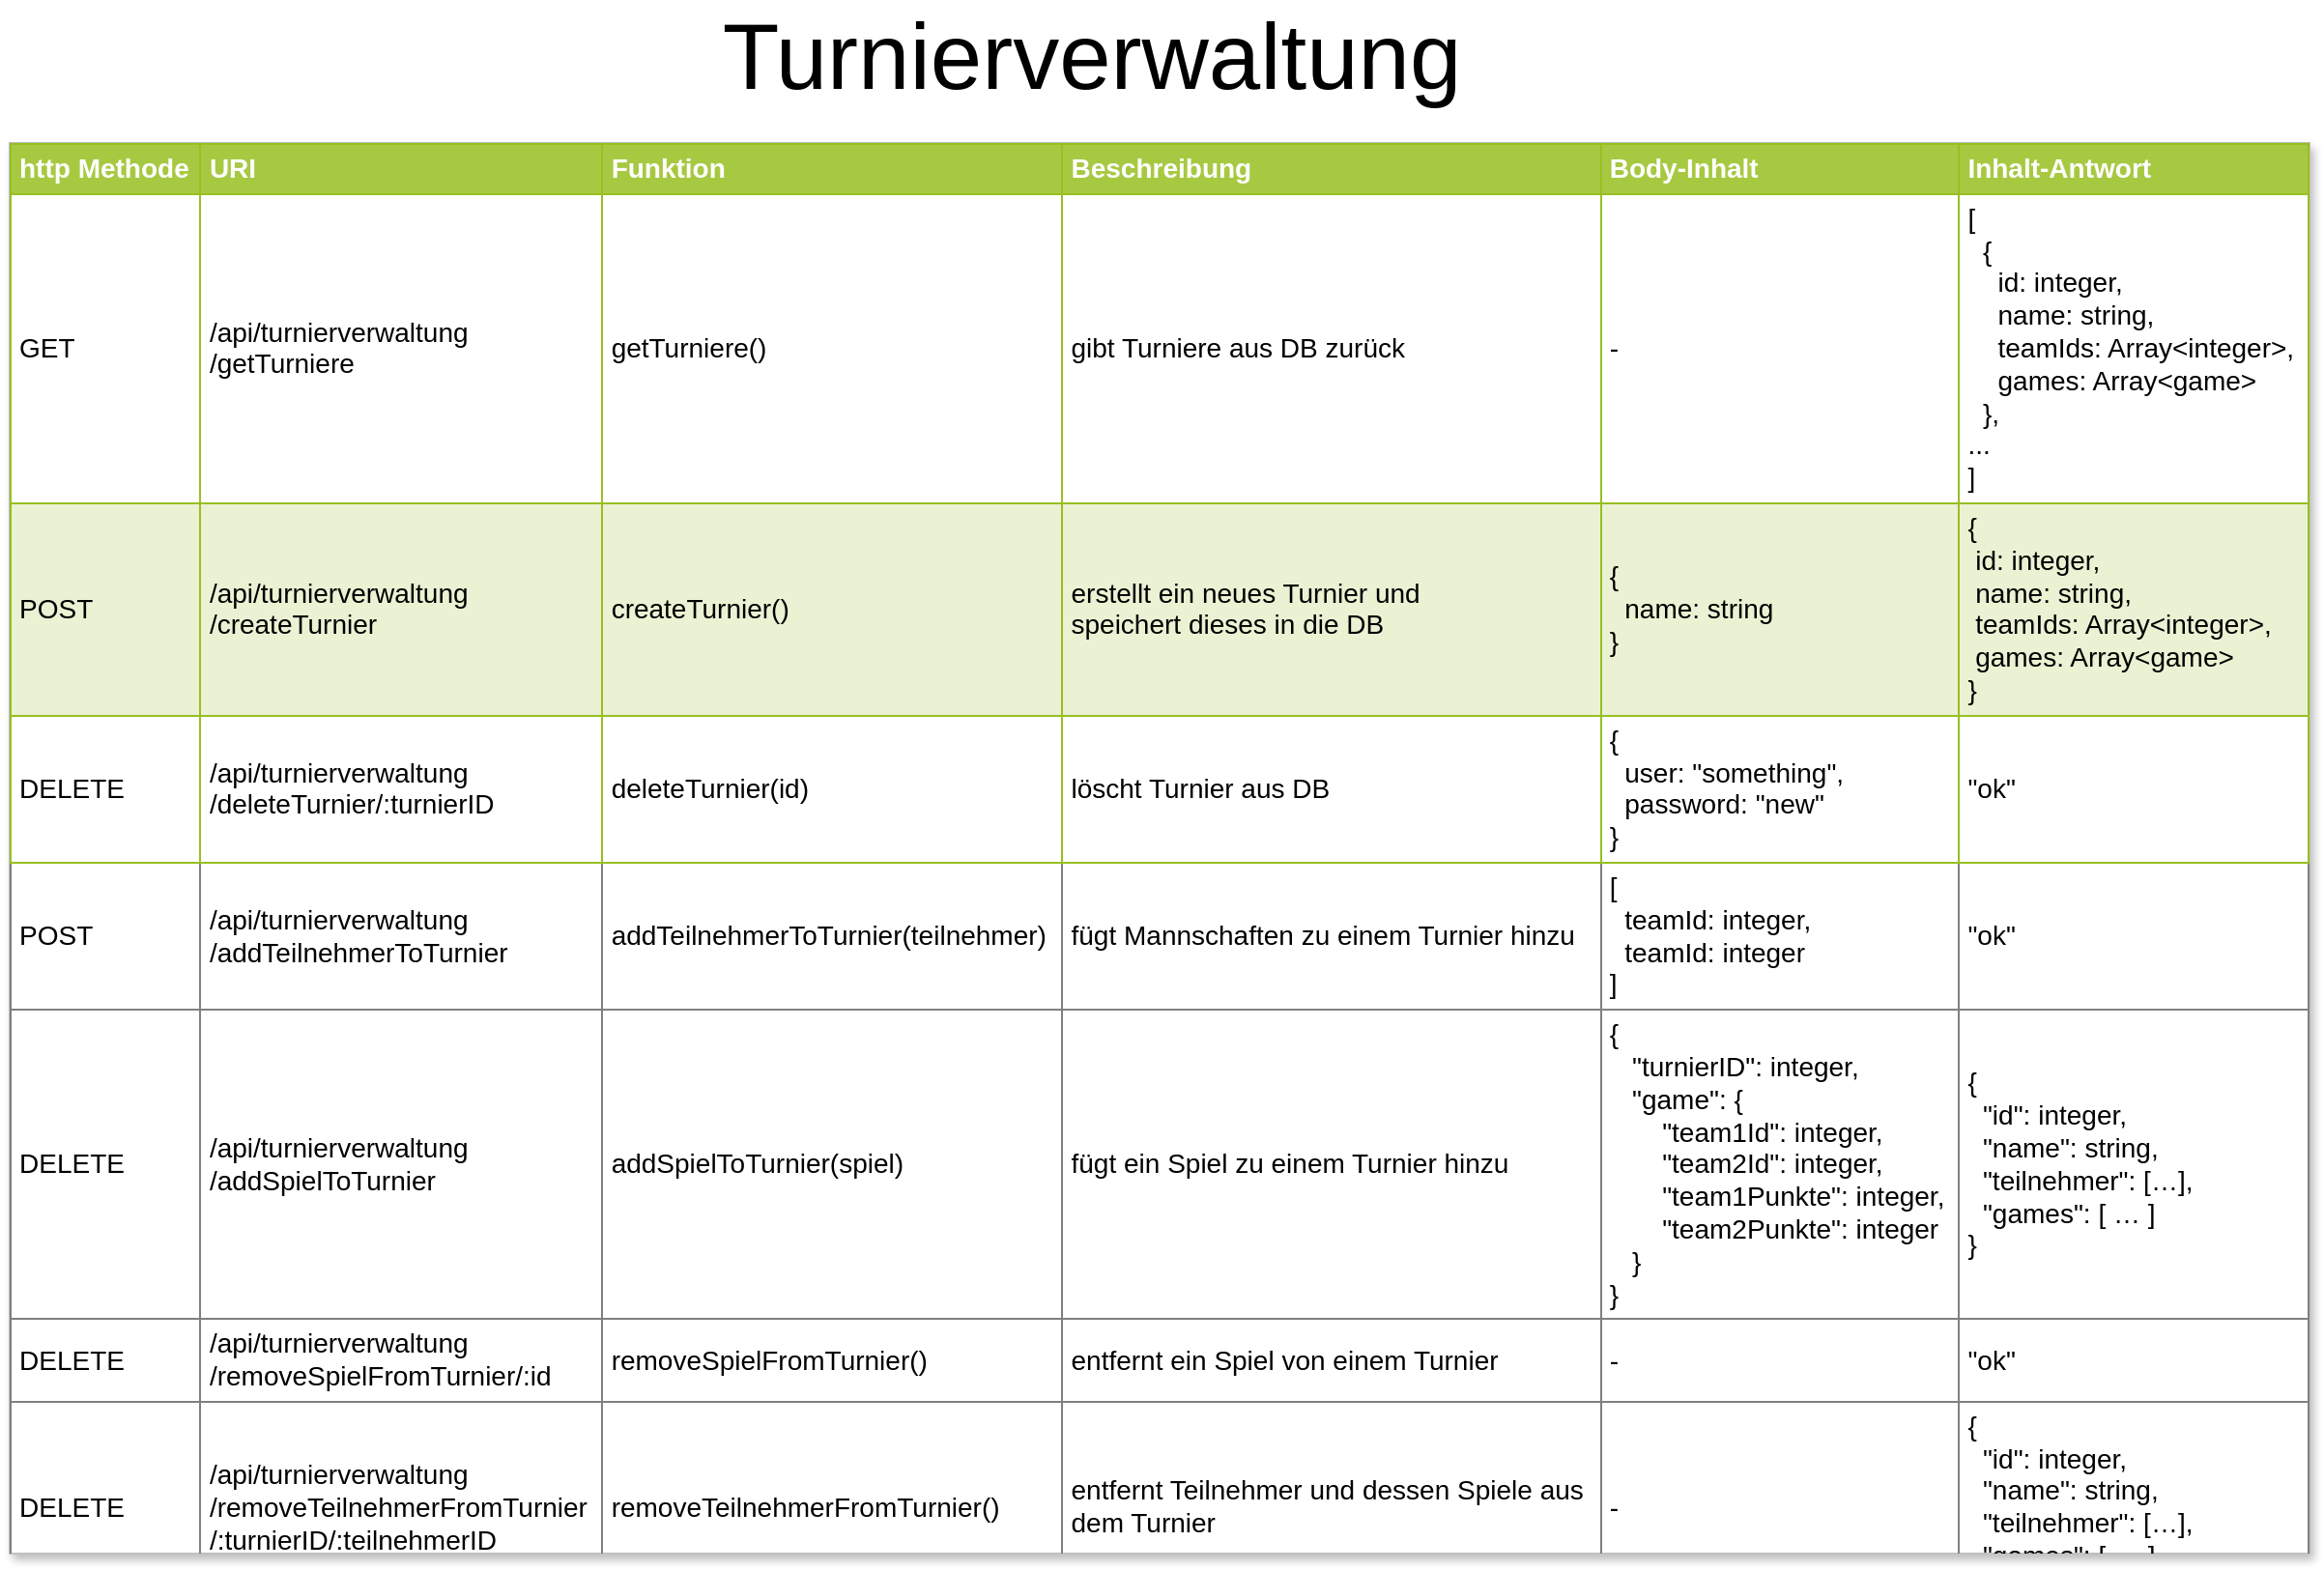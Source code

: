 <mxfile version="13.10.0" type="embed">
    <diagram name="Page-1" id="bd83a815-5ea8-2e97-e5ec-87c9f400f2fa">
        <mxGraphModel dx="1187" dy="582" grid="1" gridSize="10" guides="1" tooltips="1" connect="1" arrows="1" fold="1" page="1" pageScale="1.5" pageWidth="1169" pageHeight="826" background="#ffffff" math="0" shadow="0">
            <root>
                <mxCell id="0" style=";html=1;"/>
                <mxCell id="1" style=";html=1;" parent="0"/>
                <mxCell id="1516e18e63f93b96-1" value="&lt;table style=&quot;width: 100% ; height: 100% ; border-collapse: collapse&quot; width=&quot;100%&quot; cellpadding=&quot;4&quot; border=&quot;1&quot;&gt;&lt;tbody&gt;&lt;tr style=&quot;background-color: #a7c942 ; color: #ffffff ; border: 1px solid #98bf21&quot;&gt;&lt;th&gt;http Methode&lt;/th&gt;&lt;th&gt;URI&lt;br&gt;&lt;/th&gt;&lt;th&gt;Funktion&lt;/th&gt;&lt;th&gt;Beschreibung&lt;/th&gt;&lt;td&gt;&lt;b&gt;Body-Inhalt&lt;/b&gt;&lt;br&gt;&lt;/td&gt;&lt;td&gt;&lt;b&gt;Inhalt-Antwort&lt;/b&gt;&lt;/td&gt;&lt;/tr&gt;&lt;tr style=&quot;border: 1px solid #98bf21&quot;&gt;&lt;td&gt;GET&lt;br&gt;&lt;/td&gt;&lt;td&gt;/api/turnierverwaltung&lt;br&gt;/getTurniere&lt;br&gt;&lt;/td&gt;&lt;td&gt;getTurniere()&lt;br&gt;&lt;/td&gt;&lt;td&gt;gibt Turniere aus DB zurück&lt;br&gt;&lt;/td&gt;&lt;td&gt;-&lt;/td&gt;&lt;td&gt;[&amp;nbsp;&amp;nbsp;&lt;br&gt;&amp;nbsp; {&lt;br&gt;&amp;nbsp; &amp;nbsp; id: integer,&lt;br&gt;&amp;nbsp; &amp;nbsp; name: string,&lt;br&gt;&amp;nbsp; &amp;nbsp; teamIds: Array&amp;lt;integer&amp;gt;,&lt;br&gt;&amp;nbsp; &amp;nbsp; games: Array&amp;lt;game&amp;gt;&lt;br&gt;&amp;nbsp; },&lt;br&gt;...&lt;br&gt;]&lt;/td&gt;&lt;/tr&gt;&lt;tr style=&quot;background-color: #eaf2d3 ; border: 1px solid #98bf21&quot;&gt;&lt;td&gt;POST&lt;br&gt;&lt;/td&gt;&lt;td&gt;/api/turnierverwaltung&lt;br&gt;/createTurnier&lt;/td&gt;&lt;td&gt;createTurnier()&lt;br&gt;&lt;/td&gt;&lt;td&gt;erstellt ein neues Turnier und&lt;br&gt;speichert dieses in die DB&lt;/td&gt;&lt;td&gt;{&lt;br&gt;&amp;nbsp; name: string&lt;br&gt;}&lt;/td&gt;&lt;td&gt;{&lt;br&gt;&amp;nbsp;id: integer,&lt;br&gt;&amp;nbsp;name: string,&lt;br&gt;&amp;nbsp;teamIds: Array&amp;lt;integer&amp;gt;,&lt;br&gt;&amp;nbsp;games: Array&amp;lt;game&amp;gt;&lt;br&gt;}&lt;br&gt;&lt;/td&gt;&lt;/tr&gt;&lt;tr style=&quot;border: 1px solid #98bf21&quot;&gt;&lt;td&gt;DELETE&lt;br&gt;&lt;/td&gt;&lt;td&gt;/api/turnierverwaltung&lt;br&gt;/deleteTurnier/:turnierID&lt;/td&gt;&lt;td&gt;deleteTurnier(id)&lt;br&gt;&lt;/td&gt;&lt;td&gt;löscht Turnier aus DB&lt;br&gt;&lt;/td&gt;&lt;td&gt;{&lt;br&gt;&amp;nbsp; user: &quot;something&quot;,&lt;br&gt;&amp;nbsp; password: &quot;new&quot;&lt;br&gt;}&lt;/td&gt;&lt;td&gt;&quot;ok&quot;&lt;/td&gt;&lt;/tr&gt;&lt;tr&gt;&lt;td&gt;POST&lt;/td&gt;&lt;td&gt;/api/turnierverwaltung&lt;br&gt;/addTeilnehmerToTurnier&lt;/td&gt;&lt;td&gt;addTeilnehmerToTurnier(teilnehmer)&lt;br&gt;&lt;/td&gt;&lt;td&gt;fügt Mannschaften zu einem Turnier hinzu&lt;/td&gt;&lt;td&gt;[&lt;br&gt;&amp;nbsp; teamId: integer,&lt;br&gt;&amp;nbsp; teamId: integer&lt;br&gt;]&lt;/td&gt;&lt;td&gt;&quot;ok&quot;&lt;/td&gt;&lt;/tr&gt;&lt;tr&gt;&lt;td&gt;DELETE&lt;/td&gt;&lt;td&gt;/api/turnierverwaltung&lt;br&gt;/addSpielToTurnier&lt;/td&gt;&lt;td&gt;addSpielToTurnier(spiel)&lt;br&gt;&lt;/td&gt;&lt;td&gt;fügt ein Spiel zu einem Turnier hinzu&lt;/td&gt;&lt;td&gt;{&lt;br&gt;&amp;nbsp; &amp;nbsp;&quot;turnierID&quot;: integer,&lt;br&gt;&amp;nbsp; &amp;nbsp;&quot;game&quot;: {&lt;br&gt;&amp;nbsp; &amp;nbsp; &amp;nbsp; &amp;nbsp;&quot;team1Id&quot;: integer,&lt;br&gt;&amp;nbsp; &amp;nbsp; &amp;nbsp; &amp;nbsp;&quot;team2Id&quot;: integer,&lt;br&gt;&amp;nbsp; &amp;nbsp; &amp;nbsp; &amp;nbsp;&quot;team1Punkte&quot;: integer,&lt;br&gt;&amp;nbsp; &amp;nbsp; &amp;nbsp; &amp;nbsp;&quot;team2Punkte&quot;: integer&lt;br&gt;&amp;nbsp; &amp;nbsp;}&lt;br&gt;}&lt;br&gt;&lt;/td&gt;&lt;td&gt;{&lt;br&gt;&amp;nbsp; &quot;id&quot;: integer, &lt;br&gt;&amp;nbsp; &quot;name&quot;: string, &lt;br&gt;&amp;nbsp; &quot;teilnehmer&quot;: […], &lt;br&gt;&amp;nbsp; &quot;games&quot;: [ … ]&lt;br&gt;}&lt;br&gt;&lt;/td&gt;&lt;/tr&gt;&lt;tr&gt;&lt;td&gt;DELETE&lt;/td&gt;&lt;td&gt;/api/turnierverwaltung&lt;br&gt;/removeSpielFromTurnier/:id&lt;/td&gt;&lt;td&gt;removeSpielFromTurnier()&lt;br&gt;&lt;/td&gt;&lt;td&gt;entfernt ein Spiel von einem Turnier&lt;/td&gt;&lt;td&gt;-&lt;/td&gt;&lt;td&gt;&quot;ok&quot;&lt;/td&gt;&lt;/tr&gt;&lt;tr&gt;&lt;td&gt;DELETE&lt;/td&gt;&lt;td&gt;/api/turnierverwaltung&lt;br&gt;/removeTeilnehmerFromTurnier&lt;br&gt;/:turnierID/:teilnehmerID&lt;br&gt;&lt;/td&gt;&lt;td&gt;removeTeilnehmerFromTurnier()&lt;br&gt;&lt;/td&gt;&lt;td&gt;entfernt Teilnehmer und dessen Spiele aus&lt;br&gt;dem Turnier&lt;/td&gt;&lt;td&gt;-&lt;/td&gt;&lt;td&gt;{&lt;br&gt;&amp;nbsp; &quot;id&quot;: integer,&amp;nbsp;&lt;br&gt;&amp;nbsp; &quot;name&quot;: string,&amp;nbsp;&lt;br&gt;&amp;nbsp; &quot;teilnehmer&quot;: […],&amp;nbsp;&lt;br&gt;&amp;nbsp; &quot;games&quot;: [ … ]&lt;br&gt;}&lt;br&gt;&lt;/td&gt;&lt;/tr&gt;&lt;/tbody&gt;&lt;/table&gt;" style="text;html=1;strokeColor=#c0c0c0;fillColor=#ffffff;overflow=fill;rounded=0;shadow=1;fontSize=14;fontColor=#000000;" parent="1" vertex="1">
                    <mxGeometry x="180" y="270" width="1190" height="730" as="geometry"/>
                </mxCell>
                <mxCell id="fNutxt6jnyIekaHuC7iD-2" value="&lt;font style=&quot;font-size: 48px&quot;&gt;Turnierverwaltung&lt;/font&gt;" style="text;html=1;strokeColor=none;fillColor=none;align=center;verticalAlign=middle;whiteSpace=wrap;rounded=0;" parent="1" vertex="1">
                    <mxGeometry x="660" y="210" width="160" height="30" as="geometry"/>
                </mxCell>
            </root>
        </mxGraphModel>
    </diagram>
</mxfile>